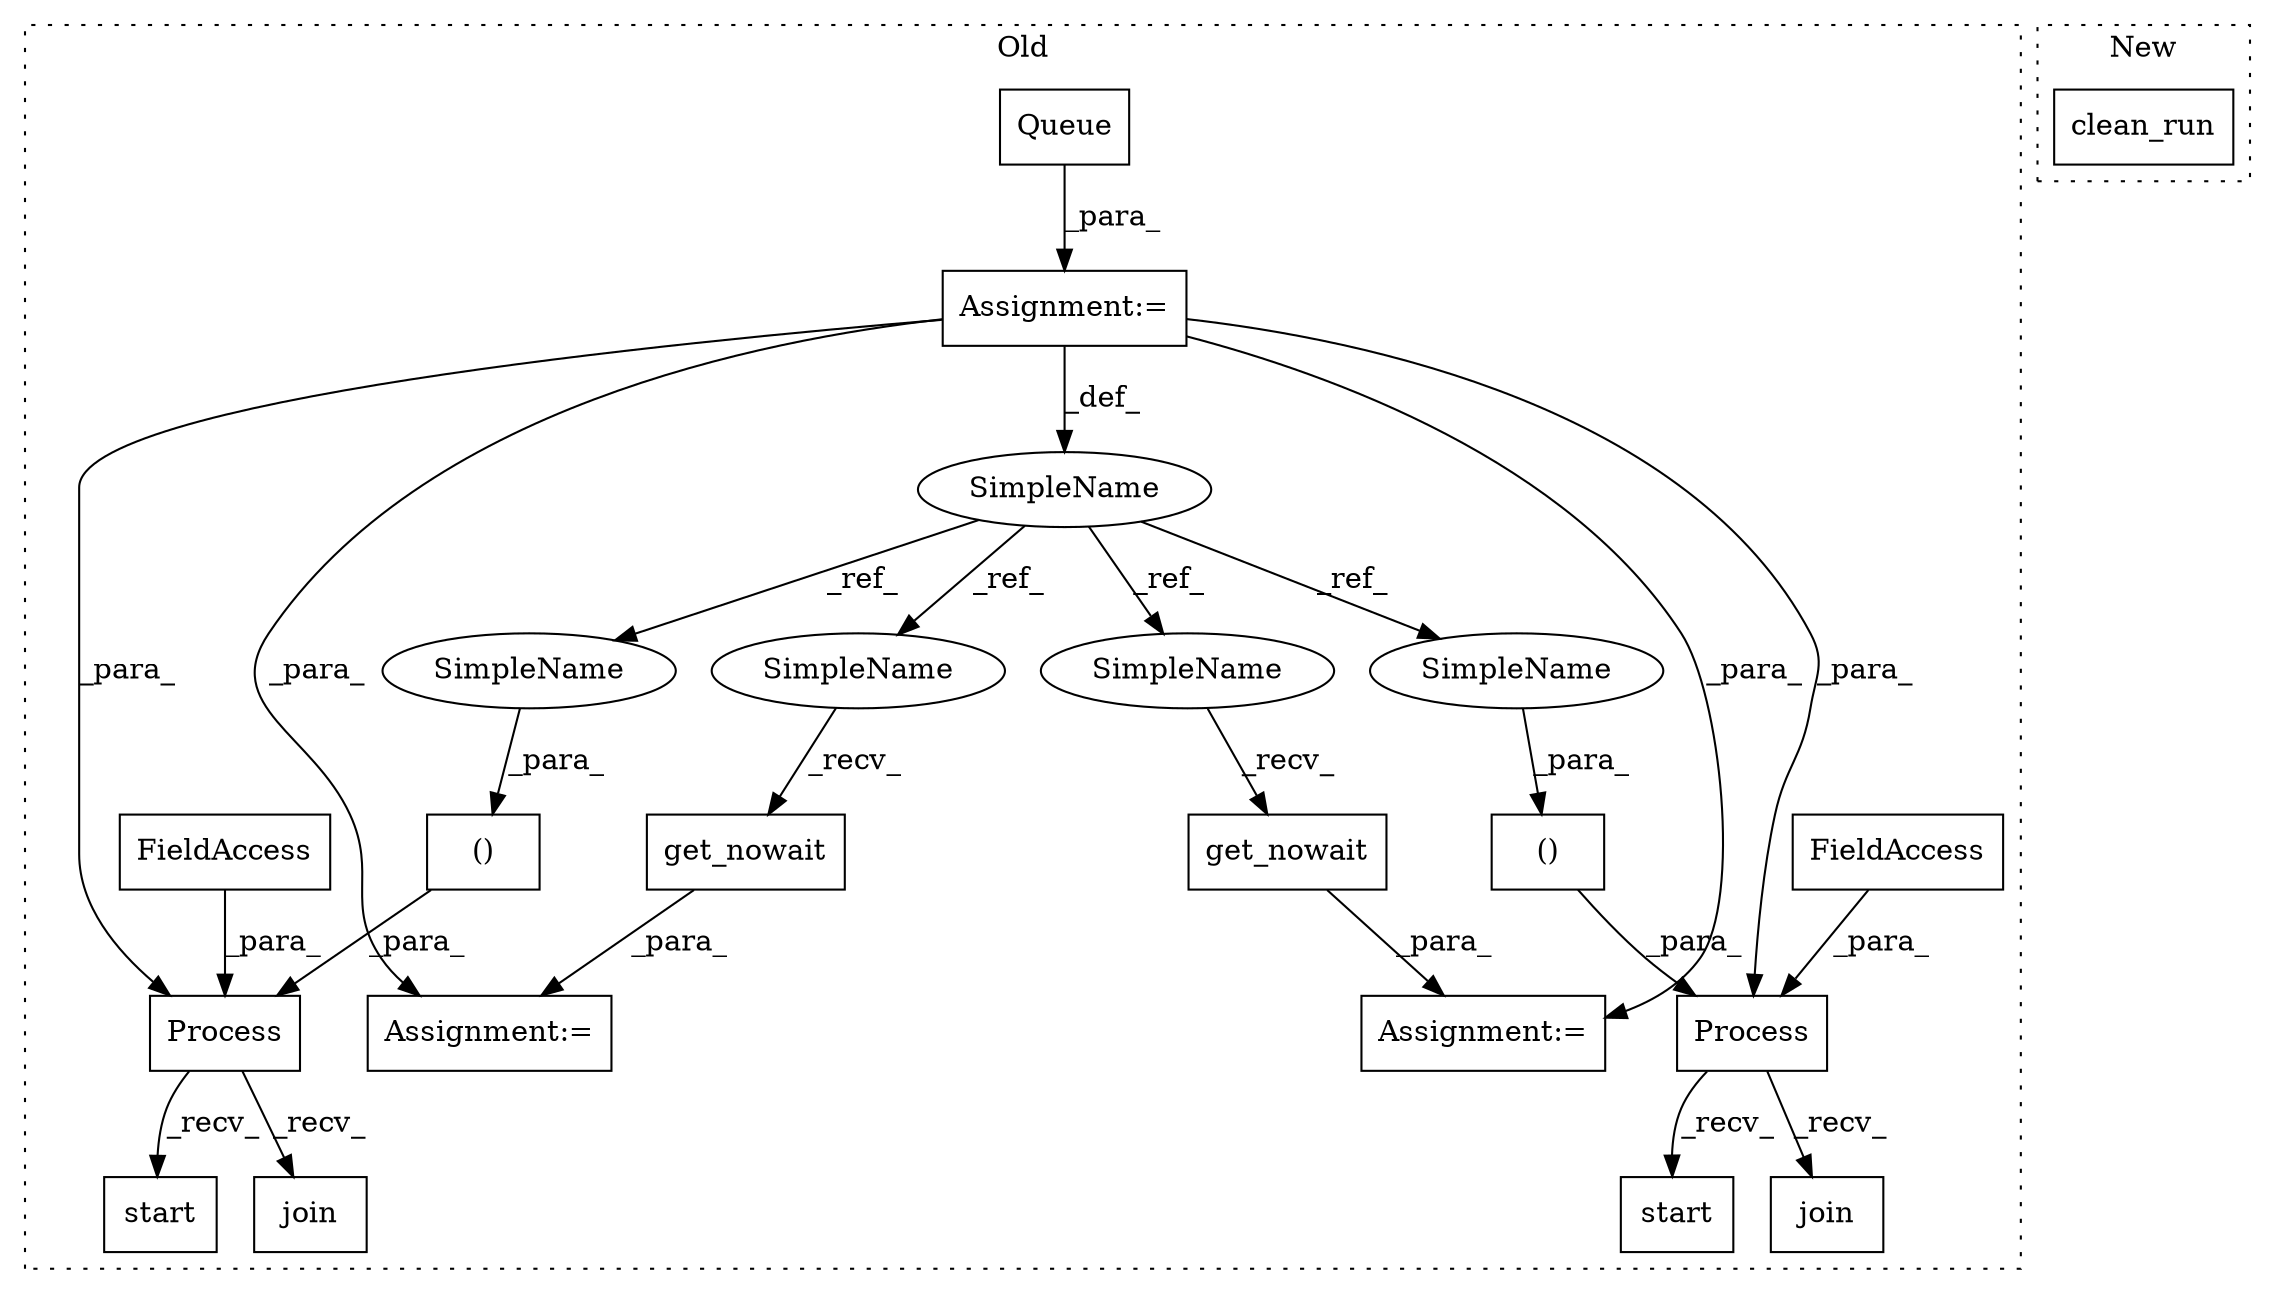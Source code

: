 digraph G {
subgraph cluster0 {
1 [label="()" a="106" s="9285" l="29" shape="box"];
3 [label="SimpleName" a="42" s="9185" l="5" shape="ellipse"];
4 [label="get_nowait" a="32" s="9497" l="12" shape="box"];
5 [label="start" a="32" s="9324" l="7" shape="box"];
6 [label="Process" a="32" s="9265,9314" l="8,2" shape="box"];
7 [label="FieldAccess" a="22" s="9273" l="6" shape="box"];
8 [label="join" a="32" s="9339" l="6" shape="box"];
9 [label="Assignment:=" a="7" s="9490" l="1" shape="box"];
10 [label="Assignment:=" a="7" s="9190" l="1" shape="box"];
11 [label="Queue" a="32" s="9191" l="7" shape="box"];
12 [label="()" a="106" s="9693" l="29" shape="box"];
13 [label="get_nowait" a="32" s="9905" l="12" shape="box"];
14 [label="start" a="32" s="9732" l="7" shape="box"];
15 [label="Process" a="32" s="9673,9722" l="8,2" shape="box"];
16 [label="FieldAccess" a="22" s="9681" l="6" shape="box"];
17 [label="join" a="32" s="9747" l="6" shape="box"];
18 [label="Assignment:=" a="7" s="9898" l="1" shape="box"];
19 [label="SimpleName" a="42" s="9899" l="5" shape="ellipse"];
20 [label="SimpleName" a="42" s="9309" l="5" shape="ellipse"];
21 [label="SimpleName" a="42" s="9491" l="5" shape="ellipse"];
22 [label="SimpleName" a="42" s="9717" l="5" shape="ellipse"];
label = "Old";
style="dotted";
}
subgraph cluster1 {
2 [label="clean_run" a="32" s="9176,9194" l="10,1" shape="box"];
label = "New";
style="dotted";
}
1 -> 6 [label="_para_"];
3 -> 20 [label="_ref_"];
3 -> 22 [label="_ref_"];
3 -> 19 [label="_ref_"];
3 -> 21 [label="_ref_"];
4 -> 9 [label="_para_"];
6 -> 8 [label="_recv_"];
6 -> 5 [label="_recv_"];
7 -> 6 [label="_para_"];
10 -> 15 [label="_para_"];
10 -> 6 [label="_para_"];
10 -> 3 [label="_def_"];
10 -> 9 [label="_para_"];
10 -> 18 [label="_para_"];
11 -> 10 [label="_para_"];
12 -> 15 [label="_para_"];
13 -> 18 [label="_para_"];
15 -> 14 [label="_recv_"];
15 -> 17 [label="_recv_"];
16 -> 15 [label="_para_"];
19 -> 13 [label="_recv_"];
20 -> 1 [label="_para_"];
21 -> 4 [label="_recv_"];
22 -> 12 [label="_para_"];
}